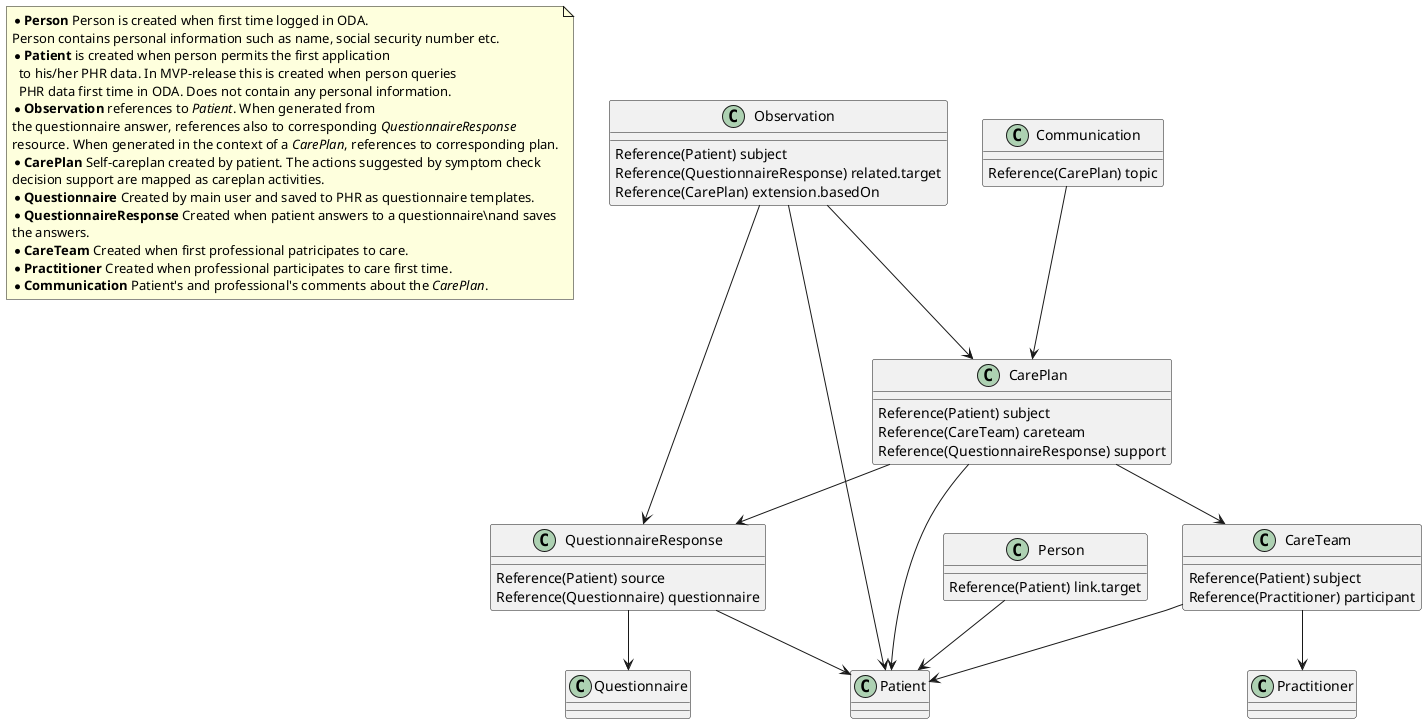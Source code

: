 @startuml

note as N1
* <b>Person</b> Person is created when first time logged in ODA. 
Person contains personal information such as name, social security number etc.
* <b>Patient</b> is created when person permits the first application
  to his/her PHR data. In MVP-release this is created when person queries 
  PHR data first time in ODA. Does not contain any personal information.
* <b>Observation</b> references to <i>Patient</i>. When generated from
the questionnaire answer, references also to corresponding <i>QuestionnaireResponse</i> 
resource. When generated in the context of a <i>CarePlan</i>, references to corresponding plan.
* <b>CarePlan</b> Self-careplan created by patient. The actions suggested by symptom check
decision support are mapped as careplan activities.
* <b>Questionnaire</b> Created by main user and saved to PHR as questionnaire templates.
* <b>QuestionnaireResponse</b> Created when patient answers to a questionnaire\nand saves 
the answers.
* <b>CareTeam</b> Created when first professional patricipates to care.
* <b>Practitioner</b> Created when professional participates to care first time.
* <b>Communication</b> Patient's and professional's comments about the <i>CarePlan</i>.
  end note

class Person {
Reference(Patient) link.target
}
class Patient
class Observation {
Reference(Patient) subject
Reference(QuestionnaireResponse) related.target
Reference(CarePlan) extension.basedOn
}
class CarePlan {
Reference(Patient) subject
Reference(CareTeam) careteam
Reference(QuestionnaireResponse) support
}
class Questionnaire
class QuestionnaireResponse {
Reference(Patient) source
Reference(Questionnaire) questionnaire
}
class CareTeam {
Reference(Patient) subject
Reference(Practitioner) participant
}
class Practitioner
class Communication {
Reference(CarePlan) topic
}

Person --> Patient

CarePlan --> Patient
CarePlan --> CareTeam
CarePlan --> QuestionnaireResponse

CareTeam --> Practitioner 
CareTeam --> Patient

Observation --> CarePlan
Observation --> Patient
Observation --> QuestionnaireResponse

QuestionnaireResponse --> Patient
QuestionnaireResponse --> Questionnaire

Communication --> CarePlan

@enduml